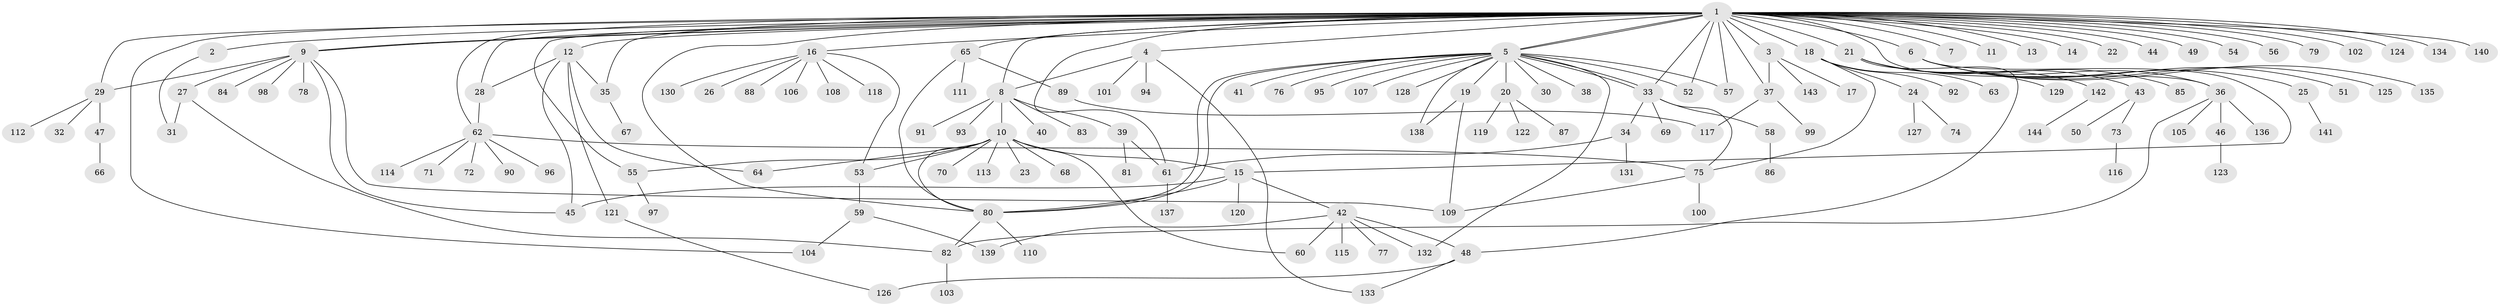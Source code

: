 // Generated by graph-tools (version 1.1) at 2025/26/03/09/25 03:26:02]
// undirected, 144 vertices, 185 edges
graph export_dot {
graph [start="1"]
  node [color=gray90,style=filled];
  1;
  2;
  3;
  4;
  5;
  6;
  7;
  8;
  9;
  10;
  11;
  12;
  13;
  14;
  15;
  16;
  17;
  18;
  19;
  20;
  21;
  22;
  23;
  24;
  25;
  26;
  27;
  28;
  29;
  30;
  31;
  32;
  33;
  34;
  35;
  36;
  37;
  38;
  39;
  40;
  41;
  42;
  43;
  44;
  45;
  46;
  47;
  48;
  49;
  50;
  51;
  52;
  53;
  54;
  55;
  56;
  57;
  58;
  59;
  60;
  61;
  62;
  63;
  64;
  65;
  66;
  67;
  68;
  69;
  70;
  71;
  72;
  73;
  74;
  75;
  76;
  77;
  78;
  79;
  80;
  81;
  82;
  83;
  84;
  85;
  86;
  87;
  88;
  89;
  90;
  91;
  92;
  93;
  94;
  95;
  96;
  97;
  98;
  99;
  100;
  101;
  102;
  103;
  104;
  105;
  106;
  107;
  108;
  109;
  110;
  111;
  112;
  113;
  114;
  115;
  116;
  117;
  118;
  119;
  120;
  121;
  122;
  123;
  124;
  125;
  126;
  127;
  128;
  129;
  130;
  131;
  132;
  133;
  134;
  135;
  136;
  137;
  138;
  139;
  140;
  141;
  142;
  143;
  144;
  1 -- 2;
  1 -- 3;
  1 -- 4;
  1 -- 5;
  1 -- 5;
  1 -- 6;
  1 -- 7;
  1 -- 8;
  1 -- 9;
  1 -- 9;
  1 -- 11;
  1 -- 12;
  1 -- 13;
  1 -- 14;
  1 -- 16;
  1 -- 18;
  1 -- 21;
  1 -- 22;
  1 -- 28;
  1 -- 29;
  1 -- 33;
  1 -- 35;
  1 -- 36;
  1 -- 37;
  1 -- 44;
  1 -- 49;
  1 -- 52;
  1 -- 54;
  1 -- 55;
  1 -- 56;
  1 -- 57;
  1 -- 61;
  1 -- 62;
  1 -- 65;
  1 -- 79;
  1 -- 80;
  1 -- 102;
  1 -- 104;
  1 -- 124;
  1 -- 134;
  1 -- 140;
  2 -- 31;
  3 -- 17;
  3 -- 37;
  3 -- 143;
  4 -- 8;
  4 -- 94;
  4 -- 101;
  4 -- 133;
  5 -- 19;
  5 -- 20;
  5 -- 30;
  5 -- 33;
  5 -- 33;
  5 -- 38;
  5 -- 41;
  5 -- 52;
  5 -- 57;
  5 -- 76;
  5 -- 80;
  5 -- 80;
  5 -- 95;
  5 -- 107;
  5 -- 128;
  5 -- 132;
  5 -- 138;
  6 -- 15;
  6 -- 25;
  6 -- 36;
  6 -- 51;
  6 -- 125;
  6 -- 135;
  8 -- 10;
  8 -- 39;
  8 -- 40;
  8 -- 83;
  8 -- 91;
  8 -- 93;
  9 -- 27;
  9 -- 29;
  9 -- 45;
  9 -- 78;
  9 -- 84;
  9 -- 98;
  9 -- 109;
  10 -- 15;
  10 -- 23;
  10 -- 53;
  10 -- 55;
  10 -- 60;
  10 -- 64;
  10 -- 68;
  10 -- 70;
  10 -- 80;
  10 -- 113;
  12 -- 28;
  12 -- 35;
  12 -- 45;
  12 -- 64;
  12 -- 121;
  15 -- 42;
  15 -- 45;
  15 -- 80;
  15 -- 120;
  16 -- 26;
  16 -- 53;
  16 -- 88;
  16 -- 106;
  16 -- 108;
  16 -- 118;
  16 -- 130;
  18 -- 24;
  18 -- 63;
  18 -- 75;
  18 -- 92;
  19 -- 109;
  19 -- 138;
  20 -- 87;
  20 -- 119;
  20 -- 122;
  21 -- 43;
  21 -- 48;
  21 -- 85;
  21 -- 129;
  21 -- 142;
  24 -- 74;
  24 -- 127;
  25 -- 141;
  27 -- 31;
  27 -- 82;
  28 -- 62;
  29 -- 32;
  29 -- 47;
  29 -- 112;
  33 -- 34;
  33 -- 58;
  33 -- 69;
  33 -- 75;
  34 -- 61;
  34 -- 131;
  35 -- 67;
  36 -- 46;
  36 -- 82;
  36 -- 105;
  36 -- 136;
  37 -- 99;
  37 -- 117;
  39 -- 61;
  39 -- 81;
  42 -- 48;
  42 -- 60;
  42 -- 77;
  42 -- 115;
  42 -- 132;
  42 -- 139;
  43 -- 50;
  43 -- 73;
  46 -- 123;
  47 -- 66;
  48 -- 126;
  48 -- 133;
  53 -- 59;
  55 -- 97;
  58 -- 86;
  59 -- 104;
  59 -- 139;
  61 -- 137;
  62 -- 71;
  62 -- 72;
  62 -- 75;
  62 -- 90;
  62 -- 96;
  62 -- 114;
  65 -- 80;
  65 -- 89;
  65 -- 111;
  73 -- 116;
  75 -- 100;
  75 -- 109;
  80 -- 82;
  80 -- 110;
  82 -- 103;
  89 -- 117;
  121 -- 126;
  142 -- 144;
}
